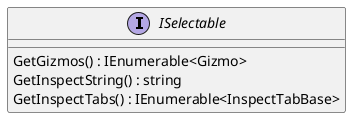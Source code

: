 @startuml
interface ISelectable {
    GetGizmos() : IEnumerable<Gizmo>
    GetInspectString() : string
    GetInspectTabs() : IEnumerable<InspectTabBase>
}
@enduml
